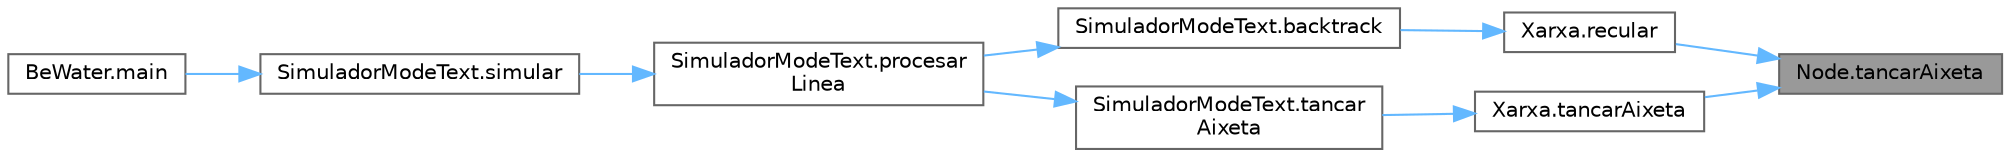 digraph "Node.tancarAixeta"
{
 // LATEX_PDF_SIZE
  bgcolor="transparent";
  edge [fontname=Helvetica,fontsize=10,labelfontname=Helvetica,labelfontsize=10];
  node [fontname=Helvetica,fontsize=10,shape=box,height=0.2,width=0.4];
  rankdir="RL";
  Node1 [id="Node000001",label="Node.tancarAixeta",height=0.2,width=0.4,color="gray40", fillcolor="grey60", style="filled", fontcolor="black",tooltip="Tanca l'aixeta del node."];
  Node1 -> Node2 [id="edge1_Node000001_Node000002",dir="back",color="steelblue1",style="solid",tooltip=" "];
  Node2 [id="Node000002",label="Xarxa.recular",height=0.2,width=0.4,color="grey40", fillcolor="white", style="filled",URL="$class_xarxa.html#a1162fd976e1518879fb145d8bb9fb338",tooltip="Desfer un nombre de passos en la seqüència d'operacions realitzades d'obrir i tancar vàlvules."];
  Node2 -> Node3 [id="edge2_Node000002_Node000003",dir="back",color="steelblue1",style="solid",tooltip=" "];
  Node3 [id="Node000003",label="SimuladorModeText.backtrack",height=0.2,width=0.4,color="grey40", fillcolor="white", style="filled",URL="$class_simulador_mode_text.html#a41f9a304cada6d87d0b5c7bc29a21c35",tooltip="Retrocedeix un cert nombre de passos en les operacions realitzades."];
  Node3 -> Node4 [id="edge3_Node000003_Node000004",dir="back",color="steelblue1",style="solid",tooltip=" "];
  Node4 [id="Node000004",label="SimuladorModeText.procesar\lLinea",height=0.2,width=0.4,color="grey40", fillcolor="white", style="filled",URL="$class_simulador_mode_text.html#a270115afbf646ce8e561f39294b76561",tooltip=" "];
  Node4 -> Node5 [id="edge4_Node000004_Node000005",dir="back",color="steelblue1",style="solid",tooltip=" "];
  Node5 [id="Node000005",label="SimuladorModeText.simular",height=0.2,width=0.4,color="grey40", fillcolor="white", style="filled",URL="$class_simulador_mode_text.html#acf46c7460ef06bf77ae48ab3217c40f1",tooltip=" "];
  Node5 -> Node6 [id="edge5_Node000005_Node000006",dir="back",color="steelblue1",style="solid",tooltip=" "];
  Node6 [id="Node000006",label="BeWater.main",height=0.2,width=0.4,color="grey40", fillcolor="white", style="filled",URL="$class_be_water.html#aa8aad185395e8f524e8b46d8317e5590",tooltip="Mètode principal que inicia la simulació en mode text."];
  Node1 -> Node7 [id="edge6_Node000001_Node000007",dir="back",color="steelblue1",style="solid",tooltip=" "];
  Node7 [id="Node000007",label="Xarxa.tancarAixeta",height=0.2,width=0.4,color="grey40", fillcolor="white", style="filled",URL="$class_xarxa.html#af261f245abc981f7398a3f1216ddcedf",tooltip="Cierra la válvula de un nodo."];
  Node7 -> Node8 [id="edge7_Node000007_Node000008",dir="back",color="steelblue1",style="solid",tooltip=" "];
  Node8 [id="Node000008",label="SimuladorModeText.tancar\lAixeta",height=0.2,width=0.4,color="grey40", fillcolor="white", style="filled",URL="$class_simulador_mode_text.html#a9effd54a4f80cd2d332a5018115757e3",tooltip="Tanca l'aixeta d'un node."];
  Node8 -> Node4 [id="edge8_Node000008_Node000004",dir="back",color="steelblue1",style="solid",tooltip=" "];
}
